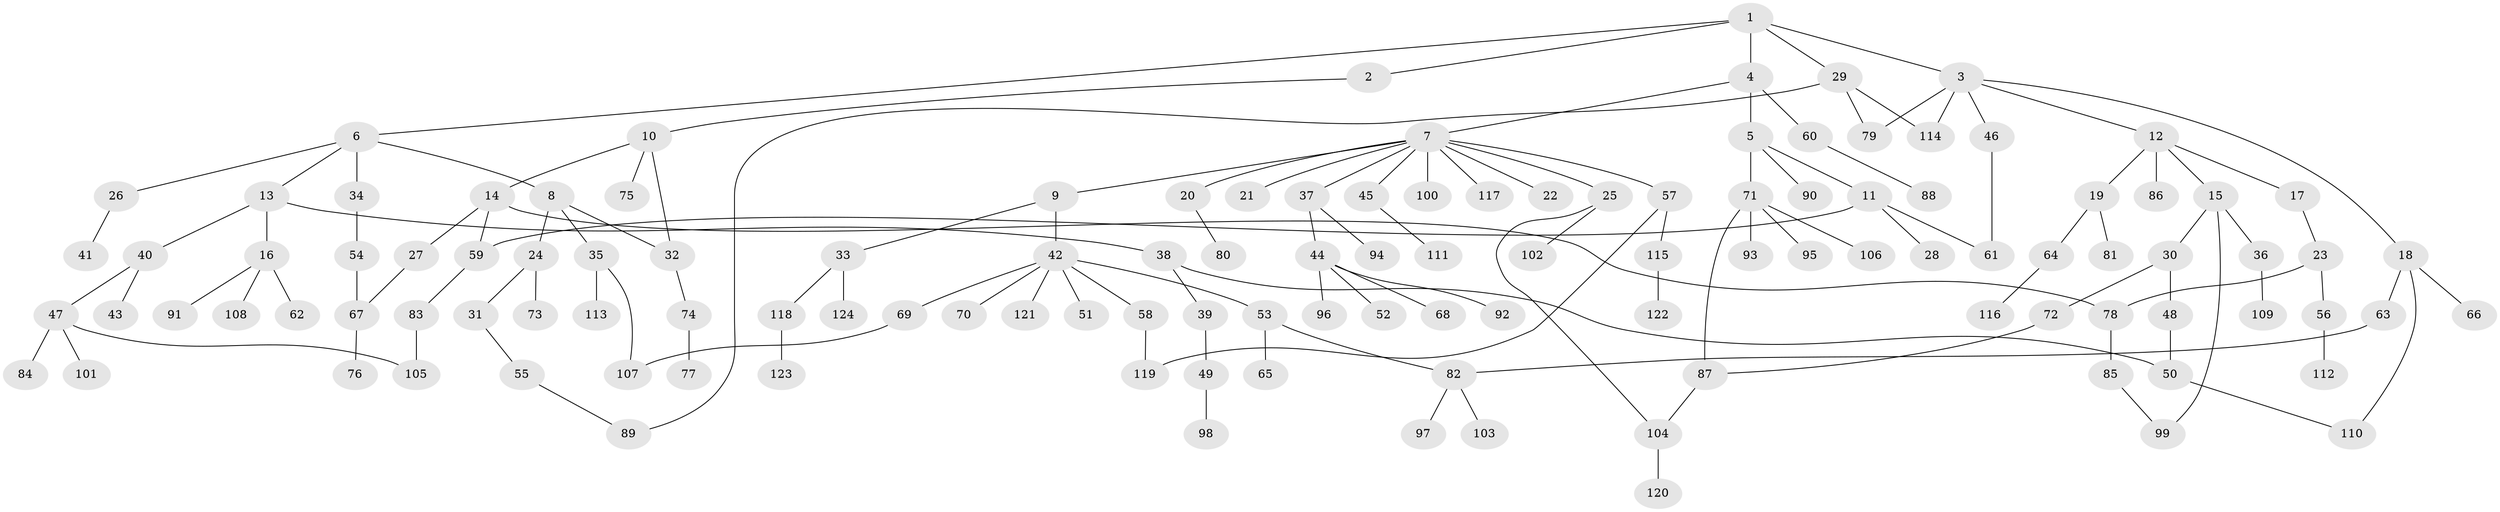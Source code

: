 // coarse degree distribution, {1: 0.5806451612903226, 7: 0.03225806451612903, 2: 0.27419354838709675, 4: 0.06451612903225806, 17: 0.03225806451612903, 10: 0.016129032258064516}
// Generated by graph-tools (version 1.1) at 2025/45/03/04/25 21:45:16]
// undirected, 124 vertices, 140 edges
graph export_dot {
graph [start="1"]
  node [color=gray90,style=filled];
  1;
  2;
  3;
  4;
  5;
  6;
  7;
  8;
  9;
  10;
  11;
  12;
  13;
  14;
  15;
  16;
  17;
  18;
  19;
  20;
  21;
  22;
  23;
  24;
  25;
  26;
  27;
  28;
  29;
  30;
  31;
  32;
  33;
  34;
  35;
  36;
  37;
  38;
  39;
  40;
  41;
  42;
  43;
  44;
  45;
  46;
  47;
  48;
  49;
  50;
  51;
  52;
  53;
  54;
  55;
  56;
  57;
  58;
  59;
  60;
  61;
  62;
  63;
  64;
  65;
  66;
  67;
  68;
  69;
  70;
  71;
  72;
  73;
  74;
  75;
  76;
  77;
  78;
  79;
  80;
  81;
  82;
  83;
  84;
  85;
  86;
  87;
  88;
  89;
  90;
  91;
  92;
  93;
  94;
  95;
  96;
  97;
  98;
  99;
  100;
  101;
  102;
  103;
  104;
  105;
  106;
  107;
  108;
  109;
  110;
  111;
  112;
  113;
  114;
  115;
  116;
  117;
  118;
  119;
  120;
  121;
  122;
  123;
  124;
  1 -- 2;
  1 -- 3;
  1 -- 4;
  1 -- 6;
  1 -- 29;
  2 -- 10;
  3 -- 12;
  3 -- 18;
  3 -- 46;
  3 -- 79;
  3 -- 114;
  4 -- 5;
  4 -- 7;
  4 -- 60;
  5 -- 11;
  5 -- 71;
  5 -- 90;
  6 -- 8;
  6 -- 13;
  6 -- 26;
  6 -- 34;
  7 -- 9;
  7 -- 20;
  7 -- 21;
  7 -- 22;
  7 -- 25;
  7 -- 37;
  7 -- 45;
  7 -- 57;
  7 -- 100;
  7 -- 117;
  8 -- 24;
  8 -- 32;
  8 -- 35;
  9 -- 33;
  9 -- 42;
  10 -- 14;
  10 -- 75;
  10 -- 32;
  11 -- 28;
  11 -- 61;
  11 -- 59;
  12 -- 15;
  12 -- 17;
  12 -- 19;
  12 -- 86;
  13 -- 16;
  13 -- 38;
  13 -- 40;
  14 -- 27;
  14 -- 59;
  14 -- 78;
  15 -- 30;
  15 -- 36;
  15 -- 99;
  16 -- 62;
  16 -- 91;
  16 -- 108;
  17 -- 23;
  18 -- 63;
  18 -- 66;
  18 -- 110;
  19 -- 64;
  19 -- 81;
  20 -- 80;
  23 -- 56;
  23 -- 78;
  24 -- 31;
  24 -- 73;
  25 -- 102;
  25 -- 104;
  26 -- 41;
  27 -- 67;
  29 -- 114;
  29 -- 89;
  29 -- 79;
  30 -- 48;
  30 -- 72;
  31 -- 55;
  32 -- 74;
  33 -- 118;
  33 -- 124;
  34 -- 54;
  35 -- 107;
  35 -- 113;
  36 -- 109;
  37 -- 44;
  37 -- 94;
  38 -- 39;
  38 -- 50;
  39 -- 49;
  40 -- 43;
  40 -- 47;
  42 -- 51;
  42 -- 53;
  42 -- 58;
  42 -- 69;
  42 -- 70;
  42 -- 121;
  44 -- 52;
  44 -- 68;
  44 -- 92;
  44 -- 96;
  45 -- 111;
  46 -- 61;
  47 -- 84;
  47 -- 101;
  47 -- 105;
  48 -- 50;
  49 -- 98;
  50 -- 110;
  53 -- 65;
  53 -- 82;
  54 -- 67;
  55 -- 89;
  56 -- 112;
  57 -- 115;
  57 -- 119;
  58 -- 119;
  59 -- 83;
  60 -- 88;
  63 -- 82;
  64 -- 116;
  67 -- 76;
  69 -- 107;
  71 -- 93;
  71 -- 95;
  71 -- 106;
  71 -- 87;
  72 -- 87;
  74 -- 77;
  78 -- 85;
  82 -- 97;
  82 -- 103;
  83 -- 105;
  85 -- 99;
  87 -- 104;
  104 -- 120;
  115 -- 122;
  118 -- 123;
}
